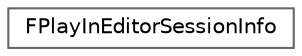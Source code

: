 digraph "Graphical Class Hierarchy"
{
 // INTERACTIVE_SVG=YES
 // LATEX_PDF_SIZE
  bgcolor="transparent";
  edge [fontname=Helvetica,fontsize=10,labelfontname=Helvetica,labelfontsize=10];
  node [fontname=Helvetica,fontsize=10,shape=box,height=0.2,width=0.4];
  rankdir="LR";
  Node0 [id="Node000000",label="FPlayInEditorSessionInfo",height=0.2,width=0.4,color="grey40", fillcolor="white", style="filled",URL="$d4/d8b/structFPlayInEditorSessionInfo.html",tooltip="This stores transient information about the current Play Session for the duration of the session."];
}
